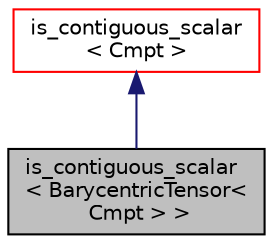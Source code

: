 digraph "is_contiguous_scalar&lt; BarycentricTensor&lt; Cmpt &gt; &gt;"
{
  bgcolor="transparent";
  edge [fontname="Helvetica",fontsize="10",labelfontname="Helvetica",labelfontsize="10"];
  node [fontname="Helvetica",fontsize="10",shape=record];
  Node1 [label="is_contiguous_scalar\l\< BarycentricTensor\<\l Cmpt \> \>",height=0.2,width=0.4,color="black", fillcolor="grey75", style="filled" fontcolor="black"];
  Node2 -> Node1 [dir="back",color="midnightblue",fontsize="10",style="solid",fontname="Helvetica"];
  Node2 [label="is_contiguous_scalar\l\< Cmpt \>",height=0.2,width=0.4,color="red",URL="$structFoam_1_1is__contiguous__scalar.html"];
}
